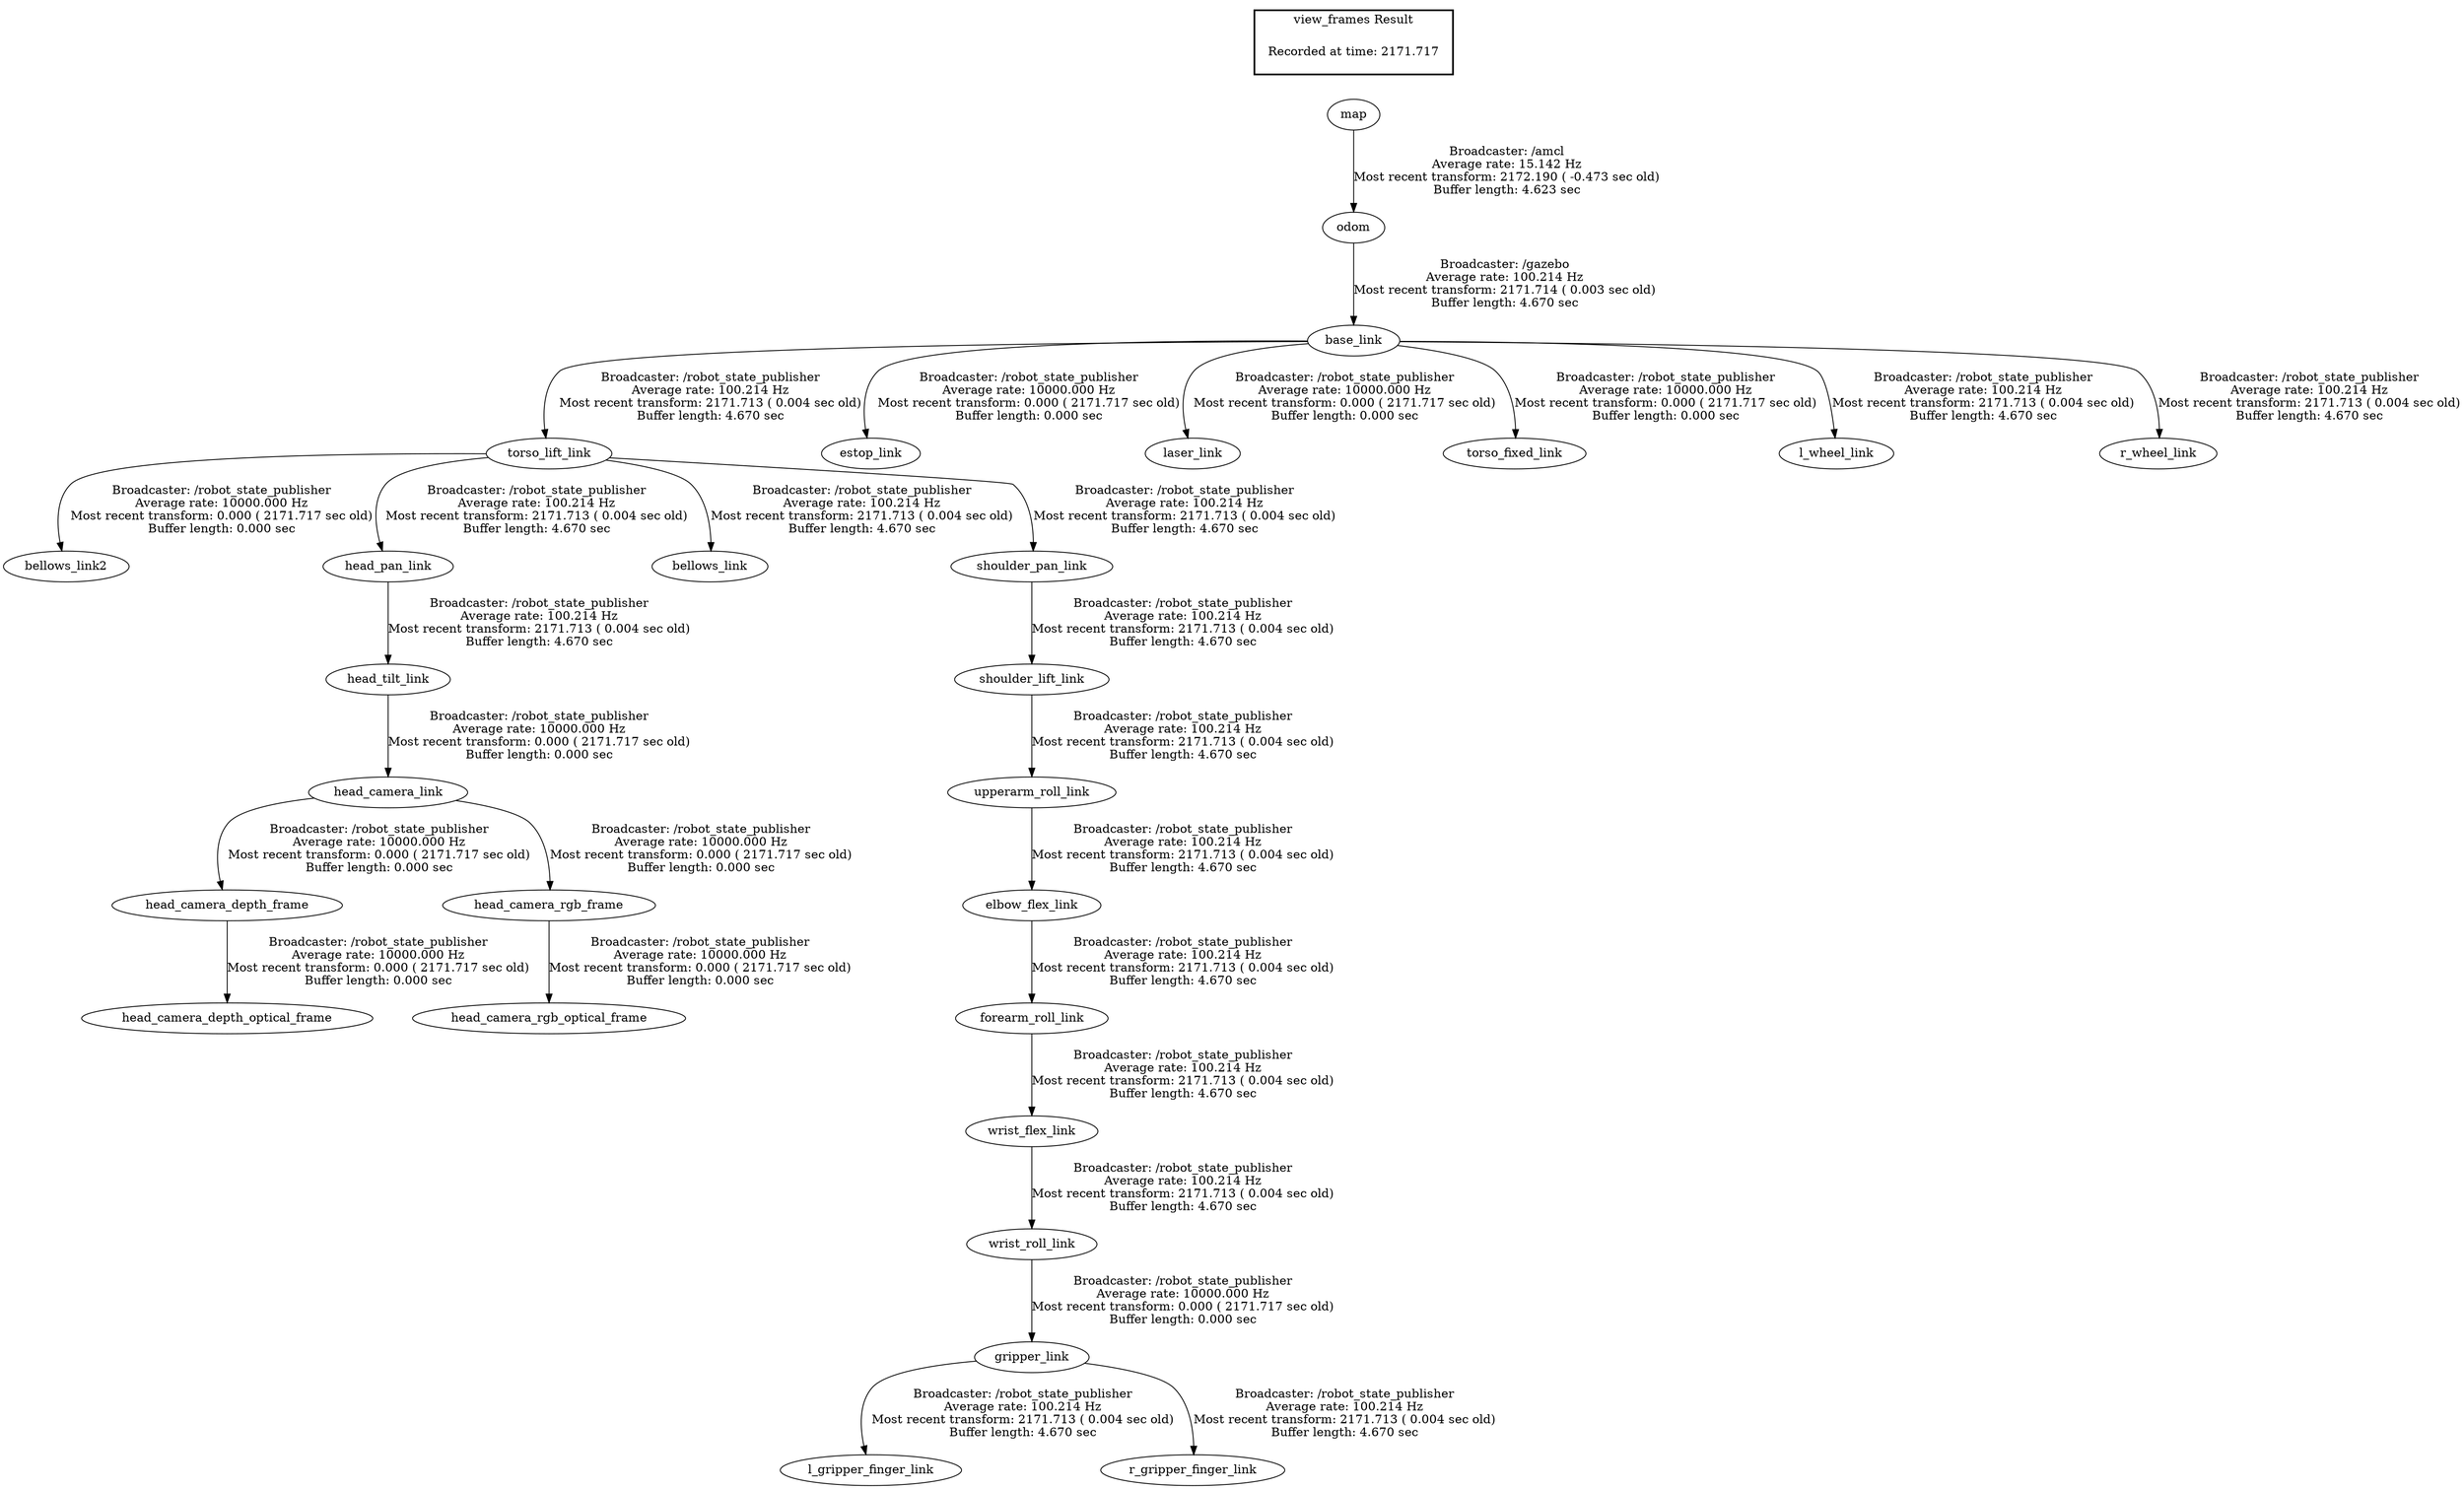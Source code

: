 digraph G {
"torso_lift_link" -> "bellows_link2"[label="Broadcaster: /robot_state_publisher\nAverage rate: 10000.000 Hz\nMost recent transform: 0.000 ( 2171.717 sec old)\nBuffer length: 0.000 sec\n"];
"base_link" -> "torso_lift_link"[label="Broadcaster: /robot_state_publisher\nAverage rate: 100.214 Hz\nMost recent transform: 2171.713 ( 0.004 sec old)\nBuffer length: 4.670 sec\n"];
"base_link" -> "estop_link"[label="Broadcaster: /robot_state_publisher\nAverage rate: 10000.000 Hz\nMost recent transform: 0.000 ( 2171.717 sec old)\nBuffer length: 0.000 sec\n"];
"odom" -> "base_link"[label="Broadcaster: /gazebo\nAverage rate: 100.214 Hz\nMost recent transform: 2171.714 ( 0.003 sec old)\nBuffer length: 4.670 sec\n"];
"wrist_roll_link" -> "gripper_link"[label="Broadcaster: /robot_state_publisher\nAverage rate: 10000.000 Hz\nMost recent transform: 0.000 ( 2171.717 sec old)\nBuffer length: 0.000 sec\n"];
"wrist_flex_link" -> "wrist_roll_link"[label="Broadcaster: /robot_state_publisher\nAverage rate: 100.214 Hz\nMost recent transform: 2171.713 ( 0.004 sec old)\nBuffer length: 4.670 sec\n"];
"head_camera_link" -> "head_camera_depth_frame"[label="Broadcaster: /robot_state_publisher\nAverage rate: 10000.000 Hz\nMost recent transform: 0.000 ( 2171.717 sec old)\nBuffer length: 0.000 sec\n"];
"head_tilt_link" -> "head_camera_link"[label="Broadcaster: /robot_state_publisher\nAverage rate: 10000.000 Hz\nMost recent transform: 0.000 ( 2171.717 sec old)\nBuffer length: 0.000 sec\n"];
"head_camera_depth_frame" -> "head_camera_depth_optical_frame"[label="Broadcaster: /robot_state_publisher\nAverage rate: 10000.000 Hz\nMost recent transform: 0.000 ( 2171.717 sec old)\nBuffer length: 0.000 sec\n"];
"head_pan_link" -> "head_tilt_link"[label="Broadcaster: /robot_state_publisher\nAverage rate: 100.214 Hz\nMost recent transform: 2171.713 ( 0.004 sec old)\nBuffer length: 4.670 sec\n"];
"head_camera_link" -> "head_camera_rgb_frame"[label="Broadcaster: /robot_state_publisher\nAverage rate: 10000.000 Hz\nMost recent transform: 0.000 ( 2171.717 sec old)\nBuffer length: 0.000 sec\n"];
"head_camera_rgb_frame" -> "head_camera_rgb_optical_frame"[label="Broadcaster: /robot_state_publisher\nAverage rate: 10000.000 Hz\nMost recent transform: 0.000 ( 2171.717 sec old)\nBuffer length: 0.000 sec\n"];
"base_link" -> "laser_link"[label="Broadcaster: /robot_state_publisher\nAverage rate: 10000.000 Hz\nMost recent transform: 0.000 ( 2171.717 sec old)\nBuffer length: 0.000 sec\n"];
"base_link" -> "torso_fixed_link"[label="Broadcaster: /robot_state_publisher\nAverage rate: 10000.000 Hz\nMost recent transform: 0.000 ( 2171.717 sec old)\nBuffer length: 0.000 sec\n"];
"torso_lift_link" -> "bellows_link"[label="Broadcaster: /robot_state_publisher\nAverage rate: 100.214 Hz\nMost recent transform: 2171.713 ( 0.004 sec old)\nBuffer length: 4.670 sec\n"];
"upperarm_roll_link" -> "elbow_flex_link"[label="Broadcaster: /robot_state_publisher\nAverage rate: 100.214 Hz\nMost recent transform: 2171.713 ( 0.004 sec old)\nBuffer length: 4.670 sec\n"];
"shoulder_lift_link" -> "upperarm_roll_link"[label="Broadcaster: /robot_state_publisher\nAverage rate: 100.214 Hz\nMost recent transform: 2171.713 ( 0.004 sec old)\nBuffer length: 4.670 sec\n"];
"elbow_flex_link" -> "forearm_roll_link"[label="Broadcaster: /robot_state_publisher\nAverage rate: 100.214 Hz\nMost recent transform: 2171.713 ( 0.004 sec old)\nBuffer length: 4.670 sec\n"];
"torso_lift_link" -> "head_pan_link"[label="Broadcaster: /robot_state_publisher\nAverage rate: 100.214 Hz\nMost recent transform: 2171.713 ( 0.004 sec old)\nBuffer length: 4.670 sec\n"];
"gripper_link" -> "l_gripper_finger_link"[label="Broadcaster: /robot_state_publisher\nAverage rate: 100.214 Hz\nMost recent transform: 2171.713 ( 0.004 sec old)\nBuffer length: 4.670 sec\n"];
"base_link" -> "l_wheel_link"[label="Broadcaster: /robot_state_publisher\nAverage rate: 100.214 Hz\nMost recent transform: 2171.713 ( 0.004 sec old)\nBuffer length: 4.670 sec\n"];
"gripper_link" -> "r_gripper_finger_link"[label="Broadcaster: /robot_state_publisher\nAverage rate: 100.214 Hz\nMost recent transform: 2171.713 ( 0.004 sec old)\nBuffer length: 4.670 sec\n"];
"base_link" -> "r_wheel_link"[label="Broadcaster: /robot_state_publisher\nAverage rate: 100.214 Hz\nMost recent transform: 2171.713 ( 0.004 sec old)\nBuffer length: 4.670 sec\n"];
"shoulder_pan_link" -> "shoulder_lift_link"[label="Broadcaster: /robot_state_publisher\nAverage rate: 100.214 Hz\nMost recent transform: 2171.713 ( 0.004 sec old)\nBuffer length: 4.670 sec\n"];
"torso_lift_link" -> "shoulder_pan_link"[label="Broadcaster: /robot_state_publisher\nAverage rate: 100.214 Hz\nMost recent transform: 2171.713 ( 0.004 sec old)\nBuffer length: 4.670 sec\n"];
"forearm_roll_link" -> "wrist_flex_link"[label="Broadcaster: /robot_state_publisher\nAverage rate: 100.214 Hz\nMost recent transform: 2171.713 ( 0.004 sec old)\nBuffer length: 4.670 sec\n"];
"map" -> "odom"[label="Broadcaster: /amcl\nAverage rate: 15.142 Hz\nMost recent transform: 2172.190 ( -0.473 sec old)\nBuffer length: 4.623 sec\n"];
edge [style=invis];
 subgraph cluster_legend { style=bold; color=black; label ="view_frames Result";
"Recorded at time: 2171.717"[ shape=plaintext ] ;
 }->"map";
}